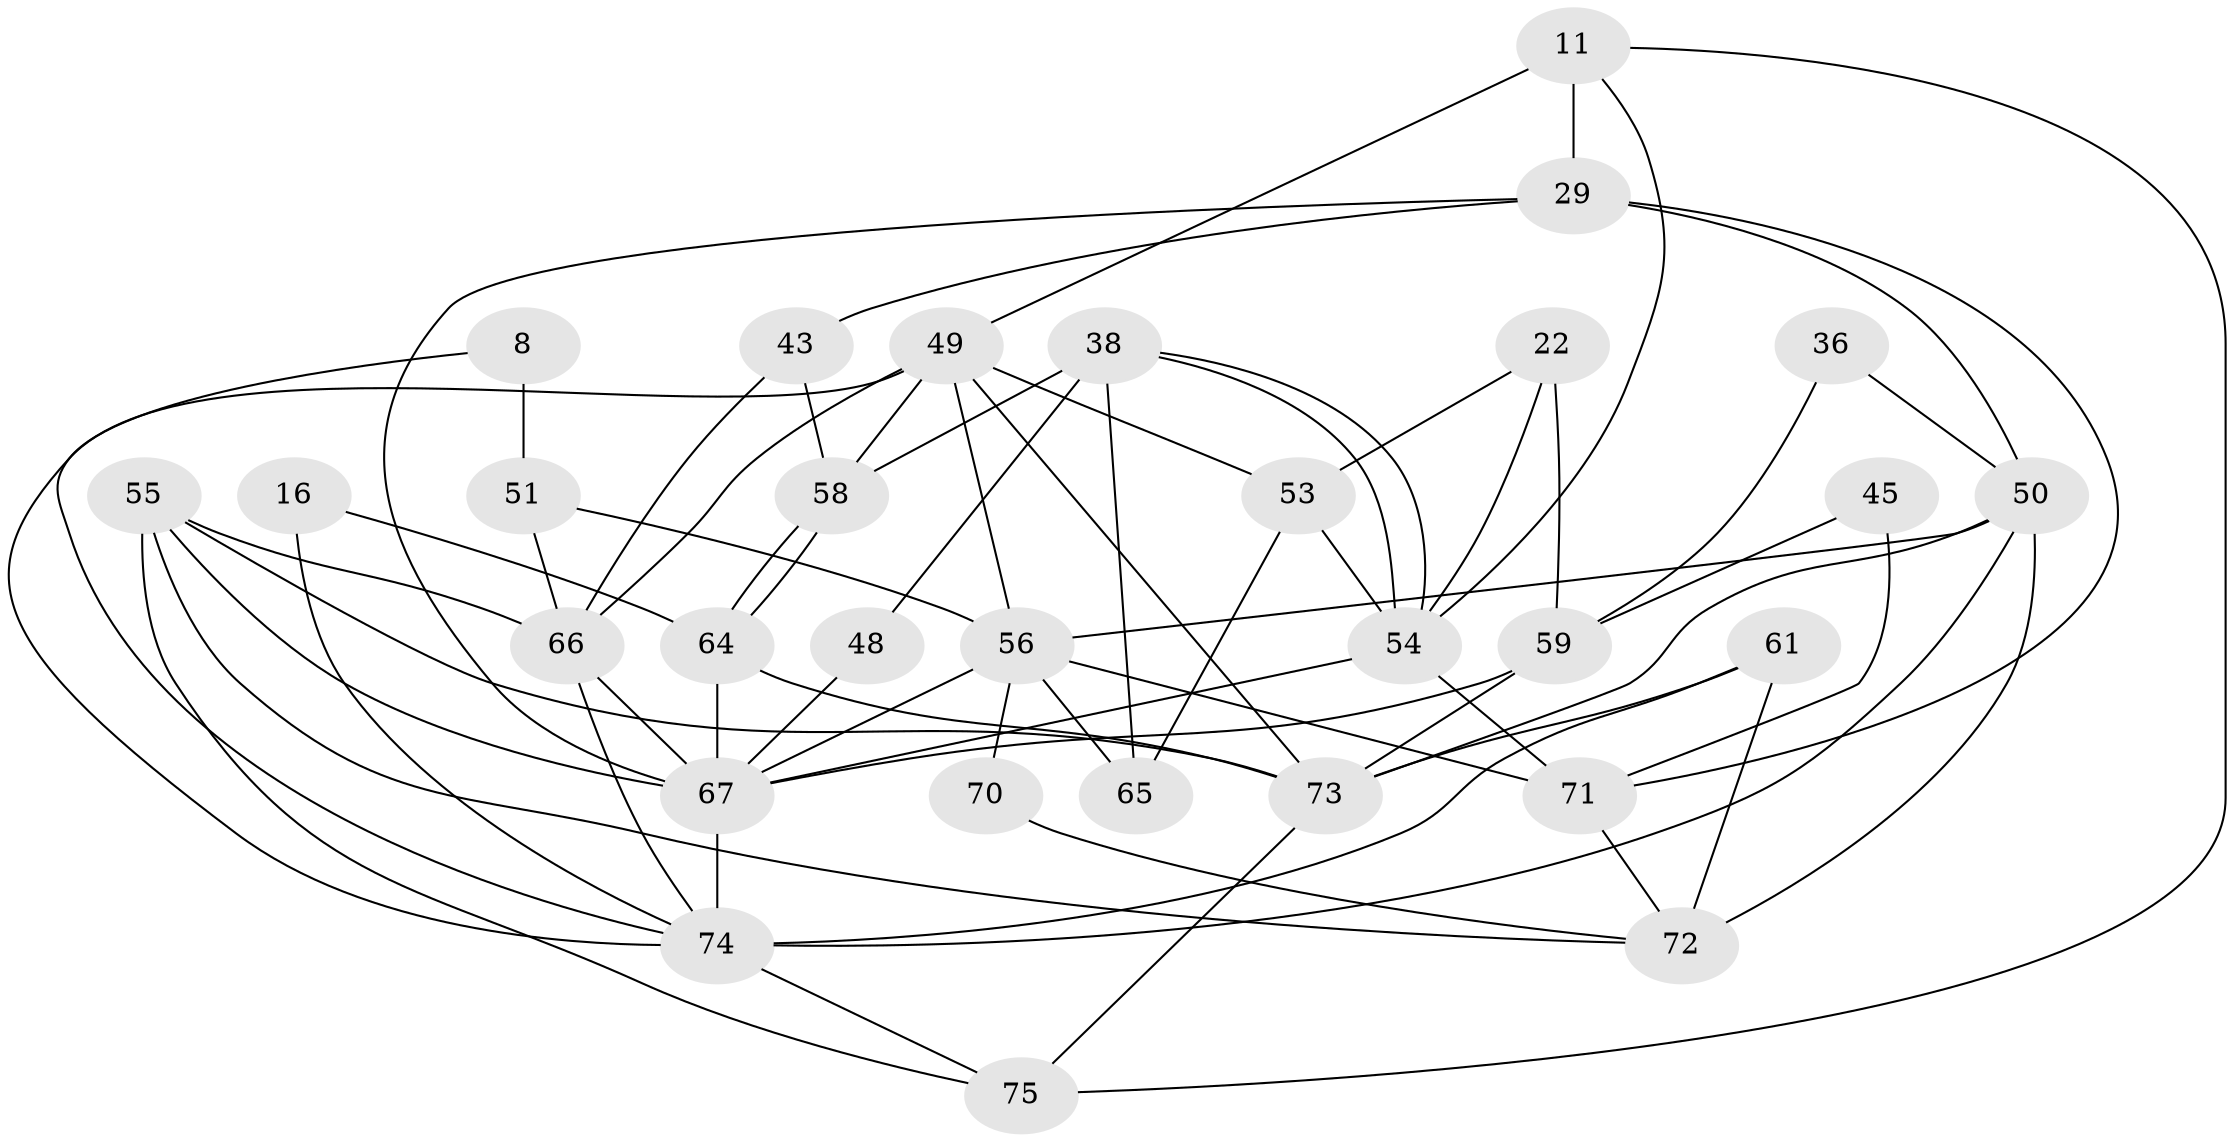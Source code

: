 // original degree distribution, {4: 0.26666666666666666, 5: 0.2, 3: 0.28, 2: 0.12, 6: 0.10666666666666667, 9: 0.013333333333333334, 7: 0.013333333333333334}
// Generated by graph-tools (version 1.1) at 2025/53/03/04/25 21:53:09]
// undirected, 30 vertices, 68 edges
graph export_dot {
graph [start="1"]
  node [color=gray90,style=filled];
  8;
  11;
  16;
  22;
  29 [super="+15"];
  36;
  38 [super="+2"];
  43;
  45;
  48;
  49 [super="+18+14+39"];
  50 [super="+12+37"];
  51;
  53;
  54 [super="+25"];
  55 [super="+17+34"];
  56 [super="+24"];
  58;
  59 [super="+19+47"];
  61;
  64 [super="+31"];
  65;
  66 [super="+3+63"];
  67 [super="+33+57+44+60"];
  70;
  71 [super="+62"];
  72 [super="+46"];
  73 [super="+32+42+23"];
  74 [super="+68+52+69"];
  75 [super="+27"];
  8 -- 74;
  8 -- 51;
  11 -- 29 [weight=2];
  11 -- 49;
  11 -- 75;
  11 -- 54;
  16 -- 64;
  16 -- 74;
  22 -- 53;
  22 -- 54;
  22 -- 59 [weight=2];
  29 -- 43;
  29 -- 71;
  29 -- 50;
  29 -- 67;
  36 -- 59;
  36 -- 50;
  38 -- 54;
  38 -- 54;
  38 -- 65 [weight=2];
  38 -- 48;
  38 -- 58;
  43 -- 58;
  43 -- 66;
  45 -- 71;
  45 -- 59 [weight=2];
  48 -- 67;
  49 -- 53 [weight=2];
  49 -- 56 [weight=2];
  49 -- 66 [weight=3];
  49 -- 58;
  49 -- 73 [weight=3];
  49 -- 74 [weight=2];
  50 -- 56 [weight=2];
  50 -- 73 [weight=4];
  50 -- 72 [weight=2];
  50 -- 74;
  51 -- 56;
  51 -- 66 [weight=2];
  53 -- 65;
  53 -- 54;
  54 -- 71 [weight=2];
  54 -- 67;
  55 -- 66;
  55 -- 72;
  55 -- 73;
  55 -- 75;
  55 -- 67 [weight=2];
  56 -- 65 [weight=2];
  56 -- 71;
  56 -- 67 [weight=2];
  56 -- 70;
  58 -- 64 [weight=2];
  58 -- 64;
  59 -- 73 [weight=2];
  59 -- 67 [weight=2];
  61 -- 72 [weight=2];
  61 -- 73;
  61 -- 74;
  64 -- 67 [weight=2];
  64 -- 73;
  66 -- 74 [weight=3];
  66 -- 67;
  67 -- 74 [weight=4];
  70 -- 72 [weight=2];
  71 -- 72;
  73 -- 75 [weight=2];
  74 -- 75 [weight=2];
}
